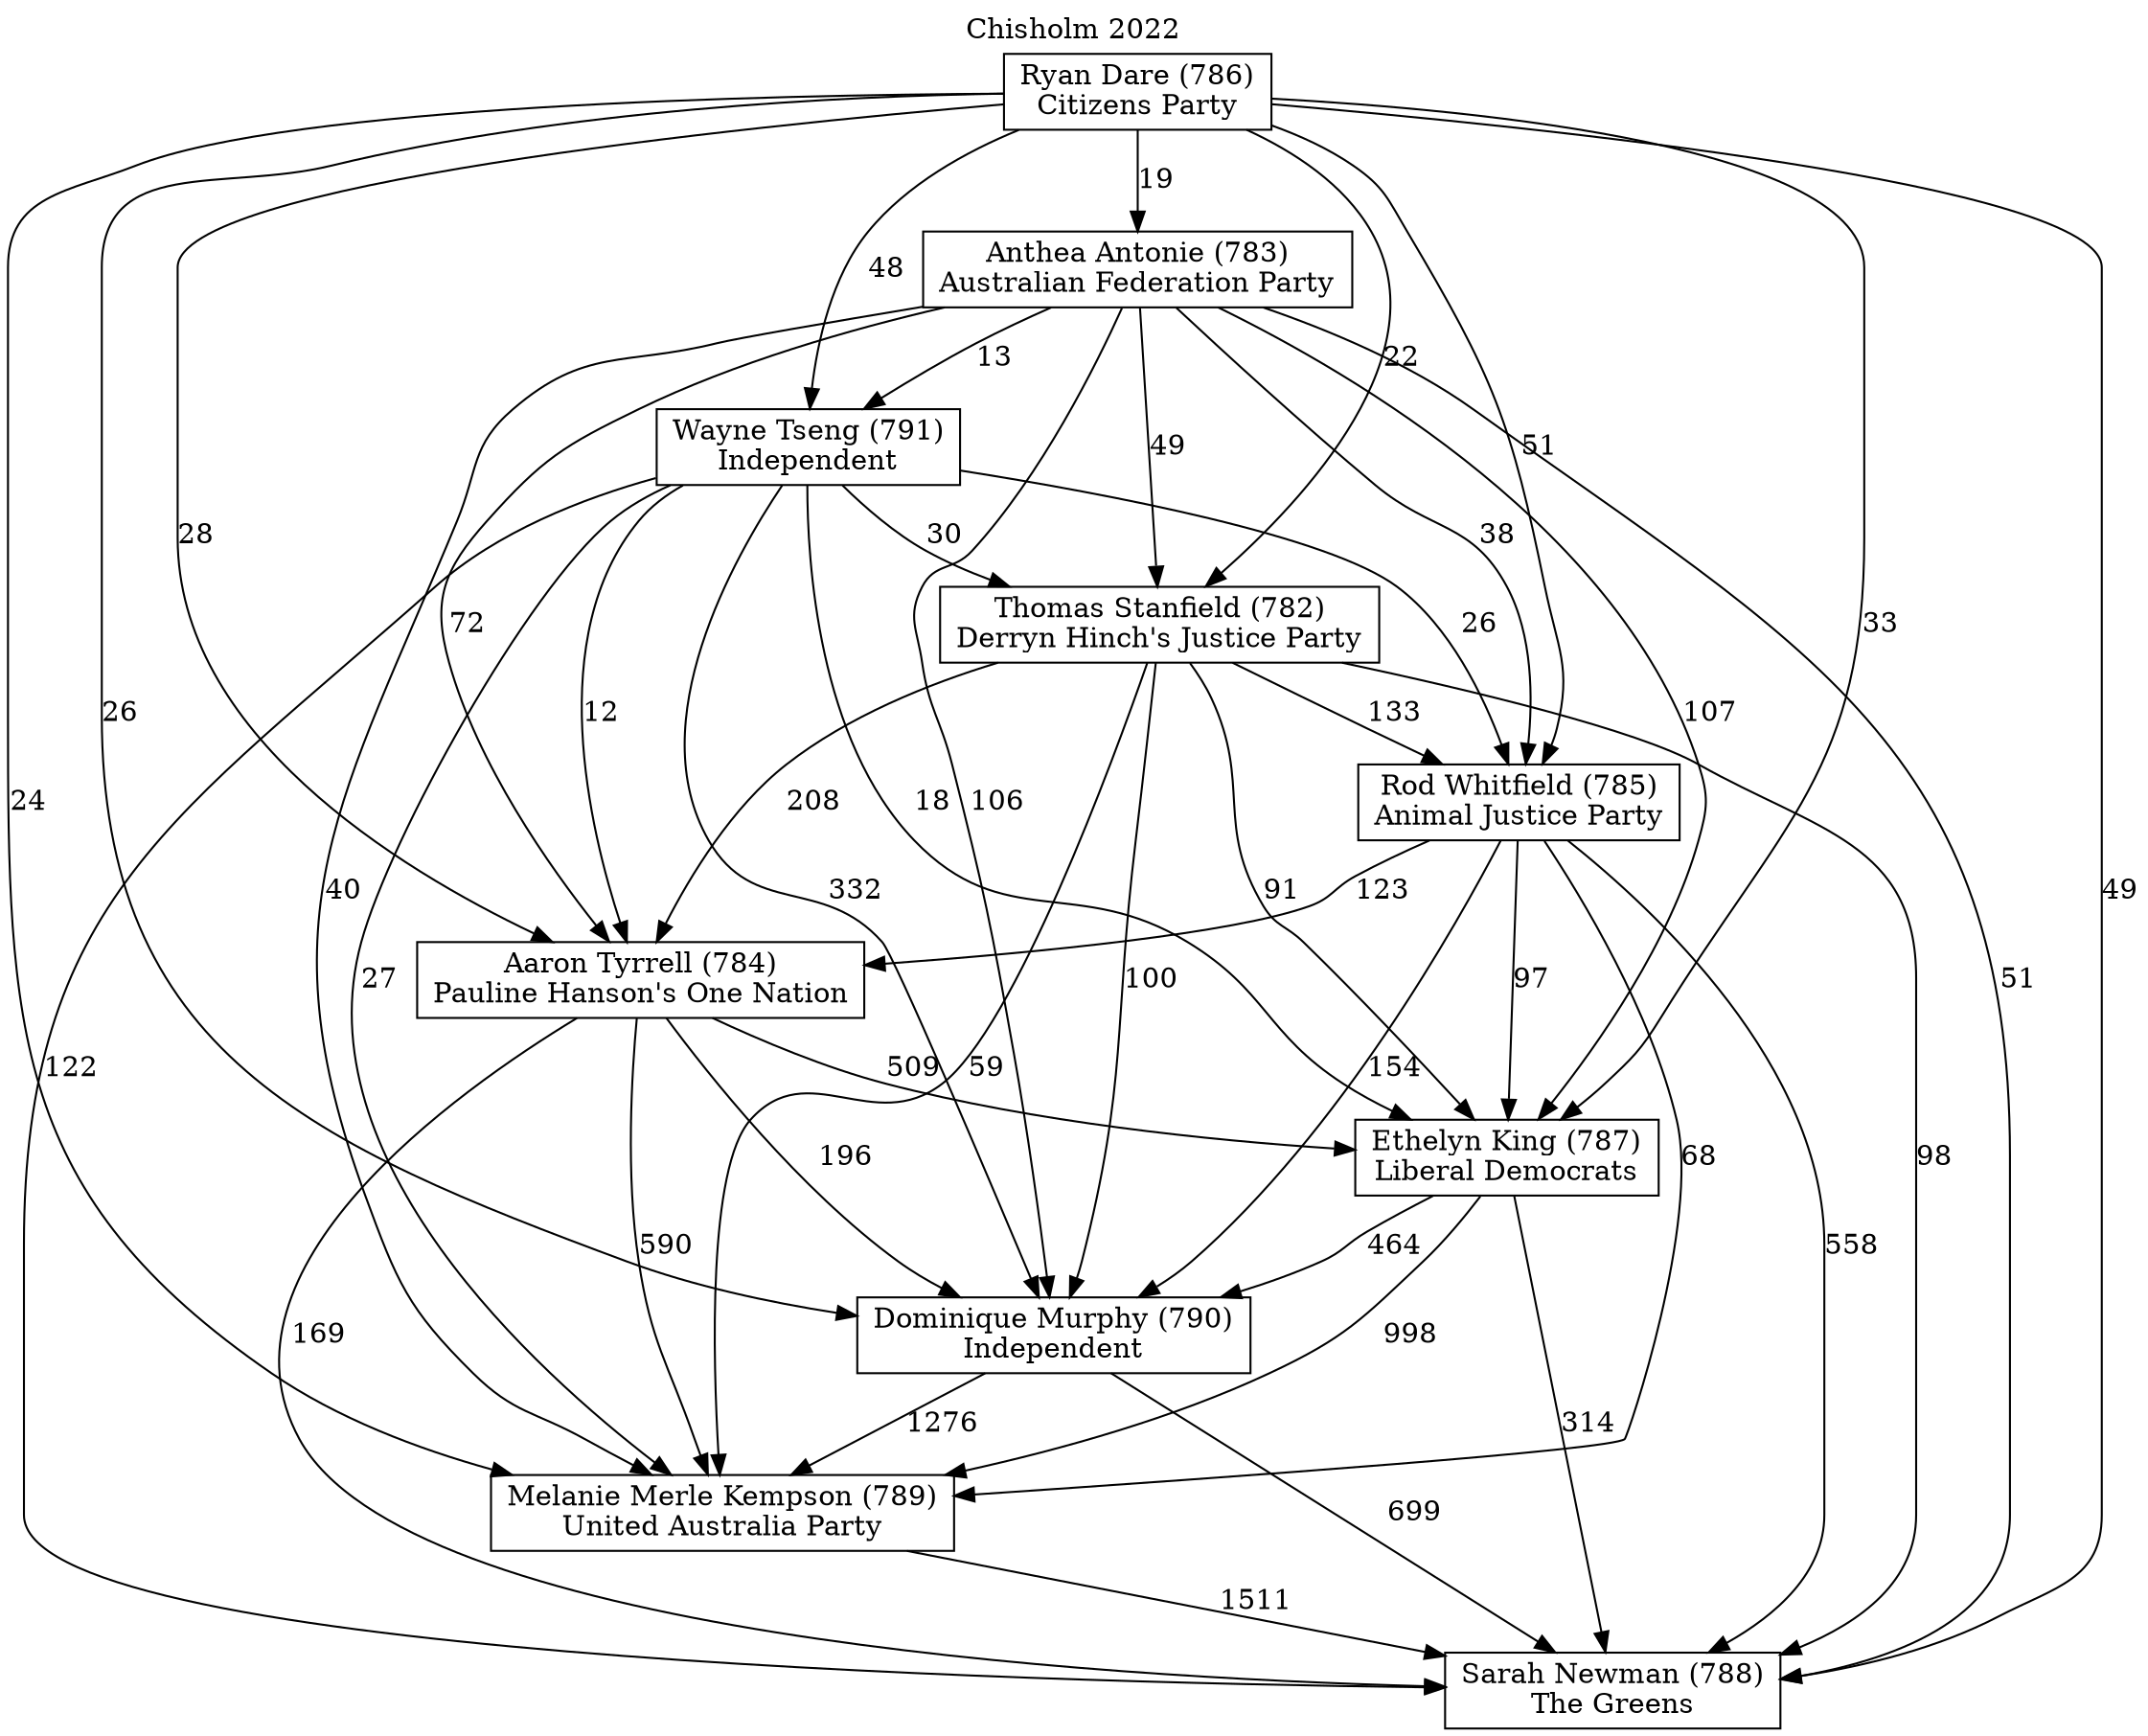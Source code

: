 // House preference flow
digraph "Sarah Newman (788)_Chisholm_2022" {
	graph [label="Chisholm 2022" labelloc=t mclimit=10]
	node [shape=box]
	"Aaron Tyrrell (784)" [label="Aaron Tyrrell (784)
Pauline Hanson's One Nation"]
	"Anthea Antonie (783)" [label="Anthea Antonie (783)
Australian Federation Party"]
	"Dominique Murphy (790)" [label="Dominique Murphy (790)
Independent"]
	"Ethelyn King (787)" [label="Ethelyn King (787)
Liberal Democrats"]
	"Melanie Merle Kempson (789)" [label="Melanie Merle Kempson (789)
United Australia Party"]
	"Rod Whitfield (785)" [label="Rod Whitfield (785)
Animal Justice Party"]
	"Ryan Dare (786)" [label="Ryan Dare (786)
Citizens Party"]
	"Sarah Newman (788)" [label="Sarah Newman (788)
The Greens"]
	"Thomas Stanfield (782)" [label="Thomas Stanfield (782)
Derryn Hinch's Justice Party"]
	"Wayne Tseng (791)" [label="Wayne Tseng (791)
Independent"]
	"Aaron Tyrrell (784)" -> "Dominique Murphy (790)" [label=196]
	"Aaron Tyrrell (784)" -> "Ethelyn King (787)" [label=509]
	"Aaron Tyrrell (784)" -> "Melanie Merle Kempson (789)" [label=590]
	"Aaron Tyrrell (784)" -> "Sarah Newman (788)" [label=169]
	"Anthea Antonie (783)" -> "Aaron Tyrrell (784)" [label=72]
	"Anthea Antonie (783)" -> "Dominique Murphy (790)" [label=106]
	"Anthea Antonie (783)" -> "Ethelyn King (787)" [label=107]
	"Anthea Antonie (783)" -> "Melanie Merle Kempson (789)" [label=40]
	"Anthea Antonie (783)" -> "Rod Whitfield (785)" [label=38]
	"Anthea Antonie (783)" -> "Sarah Newman (788)" [label=51]
	"Anthea Antonie (783)" -> "Thomas Stanfield (782)" [label=49]
	"Anthea Antonie (783)" -> "Wayne Tseng (791)" [label=13]
	"Dominique Murphy (790)" -> "Melanie Merle Kempson (789)" [label=1276]
	"Dominique Murphy (790)" -> "Sarah Newman (788)" [label=699]
	"Ethelyn King (787)" -> "Dominique Murphy (790)" [label=464]
	"Ethelyn King (787)" -> "Melanie Merle Kempson (789)" [label=998]
	"Ethelyn King (787)" -> "Sarah Newman (788)" [label=314]
	"Melanie Merle Kempson (789)" -> "Sarah Newman (788)" [label=1511]
	"Rod Whitfield (785)" -> "Aaron Tyrrell (784)" [label=123]
	"Rod Whitfield (785)" -> "Dominique Murphy (790)" [label=154]
	"Rod Whitfield (785)" -> "Ethelyn King (787)" [label=97]
	"Rod Whitfield (785)" -> "Melanie Merle Kempson (789)" [label=68]
	"Rod Whitfield (785)" -> "Sarah Newman (788)" [label=558]
	"Ryan Dare (786)" -> "Aaron Tyrrell (784)" [label=28]
	"Ryan Dare (786)" -> "Anthea Antonie (783)" [label=19]
	"Ryan Dare (786)" -> "Dominique Murphy (790)" [label=26]
	"Ryan Dare (786)" -> "Ethelyn King (787)" [label=33]
	"Ryan Dare (786)" -> "Melanie Merle Kempson (789)" [label=24]
	"Ryan Dare (786)" -> "Rod Whitfield (785)" [label=51]
	"Ryan Dare (786)" -> "Sarah Newman (788)" [label=49]
	"Ryan Dare (786)" -> "Thomas Stanfield (782)" [label=22]
	"Ryan Dare (786)" -> "Wayne Tseng (791)" [label=48]
	"Thomas Stanfield (782)" -> "Aaron Tyrrell (784)" [label=208]
	"Thomas Stanfield (782)" -> "Dominique Murphy (790)" [label=100]
	"Thomas Stanfield (782)" -> "Ethelyn King (787)" [label=91]
	"Thomas Stanfield (782)" -> "Melanie Merle Kempson (789)" [label=59]
	"Thomas Stanfield (782)" -> "Rod Whitfield (785)" [label=133]
	"Thomas Stanfield (782)" -> "Sarah Newman (788)" [label=98]
	"Wayne Tseng (791)" -> "Aaron Tyrrell (784)" [label=12]
	"Wayne Tseng (791)" -> "Dominique Murphy (790)" [label=332]
	"Wayne Tseng (791)" -> "Ethelyn King (787)" [label=18]
	"Wayne Tseng (791)" -> "Melanie Merle Kempson (789)" [label=27]
	"Wayne Tseng (791)" -> "Rod Whitfield (785)" [label=26]
	"Wayne Tseng (791)" -> "Sarah Newman (788)" [label=122]
	"Wayne Tseng (791)" -> "Thomas Stanfield (782)" [label=30]
}
